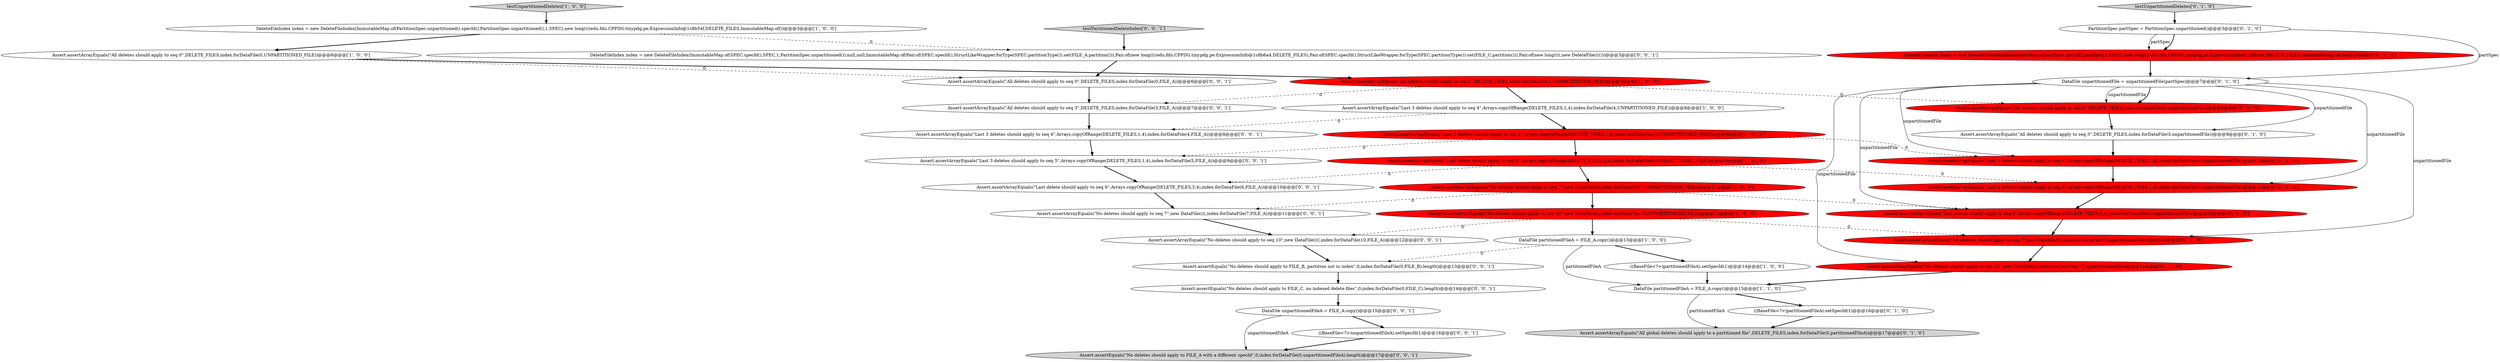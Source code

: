 digraph {
23 [style = filled, label = "Assert.assertArrayEquals(\"Last delete should apply to seq 6\",Arrays.copyOfRange(DELETE_FILES,3,4),index.forDataFile(6,unpartitionedFile))@@@12@@@['0', '1', '0']", fillcolor = red, shape = ellipse image = "AAA1AAABBB2BBB"];
27 [style = filled, label = "Assert.assertEquals(\"No deletes should apply to FILE_A with a different specId\",0,index.forDataFile(0,unpartitionedFileA).length)@@@17@@@['0', '0', '1']", fillcolor = lightgray, shape = ellipse image = "AAA0AAABBB3BBB"];
29 [style = filled, label = "Assert.assertEquals(\"No deletes should apply to FILE_C, no indexed delete files\",0,index.forDataFile(0,FILE_C).length)@@@14@@@['0', '0', '1']", fillcolor = white, shape = ellipse image = "AAA0AAABBB3BBB"];
7 [style = filled, label = "DataFile partitionedFileA = FILE_A.copy()@@@13@@@['1', '0', '0']", fillcolor = white, shape = ellipse image = "AAA0AAABBB1BBB"];
11 [style = filled, label = "Assert.assertArrayEquals(\"All deletes should apply to seq 3\",DELETE_FILES,index.forDataFile(3,UNPARTITIONED_FILE))@@@7@@@['1', '0', '0']", fillcolor = red, shape = ellipse image = "AAA1AAABBB1BBB"];
4 [style = filled, label = "Assert.assertArrayEquals(\"No deletes should apply to seq 7\",new DataFile((((,index.forDataFile(7,UNPARTITIONED_FILE))@@@11@@@['1', '0', '0']", fillcolor = red, shape = ellipse image = "AAA1AAABBB1BBB"];
22 [style = filled, label = "DeleteFileIndex index = new DeleteFileIndex(ImmutableMap.of(partSpec.specId(),partSpec,1,SPEC),new long((((edu.fdu.CPPDG.tinypdg.pe.ExpressionInfo@1c8b5ec,DELETE_FILES,ImmutableMap.of())@@@4@@@['0', '1', '0']", fillcolor = red, shape = ellipse image = "AAA1AAABBB2BBB"];
25 [style = filled, label = "DeleteFileIndex index = new DeleteFileIndex(ImmutableMap.of(SPEC.specId(),SPEC,1,PartitionSpec.unpartitioned()),null,null,ImmutableMap.of(Pair.of(SPEC.specId(),StructLikeWrapper.forType(SPEC.partitionType()).set(FILE_A.partition())),Pair.of(new long((((edu.fdu.CPPDG.tinypdg.pe.ExpressionInfo@1c8b6a4,DELETE_FILES),Pair.of(SPEC.specId(),StructLikeWrapper.forType(SPEC.partitionType()).set(FILE_C.partition())),Pair.of(new long((((,new DeleteFile(((()))@@@3@@@['0', '0', '1']", fillcolor = white, shape = ellipse image = "AAA0AAABBB3BBB"];
12 [style = filled, label = "PartitionSpec partSpec = PartitionSpec.unpartitioned()@@@3@@@['0', '1', '0']", fillcolor = white, shape = ellipse image = "AAA0AAABBB2BBB"];
8 [style = filled, label = "DeleteFileIndex index = new DeleteFileIndex(ImmutableMap.of(PartitionSpec.unpartitioned().specId(),PartitionSpec.unpartitioned(),1,SPEC),new long((((edu.fdu.CPPDG.tinypdg.pe.ExpressionInfo@1c8b54f,DELETE_FILES,ImmutableMap.of())@@@3@@@['1', '0', '0']", fillcolor = white, shape = ellipse image = "AAA0AAABBB1BBB"];
35 [style = filled, label = "DataFile unpartitionedFileA = FILE_A.copy()@@@15@@@['0', '0', '1']", fillcolor = white, shape = ellipse image = "AAA0AAABBB3BBB"];
31 [style = filled, label = "Assert.assertArrayEquals(\"No deletes should apply to seq 7\",new DataFile((((,index.forDataFile(7,FILE_A))@@@11@@@['0', '0', '1']", fillcolor = white, shape = ellipse image = "AAA0AAABBB3BBB"];
32 [style = filled, label = "Assert.assertArrayEquals(\"No deletes should apply to seq 10\",new DataFile((((,index.forDataFile(10,FILE_A))@@@12@@@['0', '0', '1']", fillcolor = white, shape = ellipse image = "AAA0AAABBB3BBB"];
17 [style = filled, label = "Assert.assertArrayEquals(\"Last 3 deletes should apply to seq 4\",Arrays.copyOfRange(DELETE_FILES,1,4),index.forDataFile(4,unpartitionedFile))@@@10@@@['0', '1', '0']", fillcolor = red, shape = ellipse image = "AAA1AAABBB2BBB"];
19 [style = filled, label = "Assert.assertArrayEquals(\"No deletes should apply to seq 7\",new DataFile((((,index.forDataFile(7,unpartitionedFile))@@@13@@@['0', '1', '0']", fillcolor = red, shape = ellipse image = "AAA1AAABBB2BBB"];
6 [style = filled, label = "((BaseFile<?>)partitionedFileA).setSpecId(1)@@@14@@@['1', '0', '0']", fillcolor = white, shape = ellipse image = "AAA0AAABBB1BBB"];
20 [style = filled, label = "Assert.assertArrayEquals(\"All global deletes should apply to a partitioned file\",DELETE_FILES,index.forDataFile(0,partitionedFileA))@@@17@@@['0', '1', '0']", fillcolor = lightgray, shape = ellipse image = "AAA0AAABBB2BBB"];
0 [style = filled, label = "Assert.assertArrayEquals(\"Last 3 deletes should apply to seq 5\",Arrays.copyOfRange(DELETE_FILES,1,4),index.forDataFile(5,UNPARTITIONED_FILE))@@@9@@@['1', '0', '0']", fillcolor = red, shape = ellipse image = "AAA1AAABBB1BBB"];
38 [style = filled, label = "Assert.assertEquals(\"No deletes should apply to FILE_B, partition not in index\",0,index.forDataFile(0,FILE_B).length)@@@13@@@['0', '0', '1']", fillcolor = white, shape = ellipse image = "AAA0AAABBB3BBB"];
37 [style = filled, label = "Assert.assertArrayEquals(\"Last delete should apply to seq 6\",Arrays.copyOfRange(DELETE_FILES,3,4),index.forDataFile(6,FILE_A))@@@10@@@['0', '0', '1']", fillcolor = white, shape = ellipse image = "AAA0AAABBB3BBB"];
36 [style = filled, label = "testPartitionedDeleteIndex['0', '0', '1']", fillcolor = lightgray, shape = diamond image = "AAA0AAABBB3BBB"];
5 [style = filled, label = "DataFile partitionedFileA = FILE_A.copy()@@@15@@@['1', '1', '0']", fillcolor = white, shape = ellipse image = "AAA0AAABBB1BBB"];
2 [style = filled, label = "Assert.assertArrayEquals(\"Last 3 deletes should apply to seq 4\",Arrays.copyOfRange(DELETE_FILES,1,4),index.forDataFile(4,UNPARTITIONED_FILE))@@@8@@@['1', '0', '0']", fillcolor = white, shape = ellipse image = "AAA0AAABBB1BBB"];
15 [style = filled, label = "Assert.assertArrayEquals(\"All deletes should apply to seq 0\",DELETE_FILES,index.forDataFile(0,unpartitionedFile))@@@8@@@['0', '1', '0']", fillcolor = red, shape = ellipse image = "AAA1AAABBB2BBB"];
18 [style = filled, label = "((BaseFile<?>)partitionedFileA).setSpecId(1)@@@16@@@['0', '1', '0']", fillcolor = white, shape = ellipse image = "AAA0AAABBB2BBB"];
24 [style = filled, label = "DataFile unpartitionedFile = unpartitionedFile(partSpec)@@@7@@@['0', '1', '0']", fillcolor = white, shape = ellipse image = "AAA0AAABBB2BBB"];
14 [style = filled, label = "Assert.assertArrayEquals(\"Last 3 deletes should apply to seq 5\",Arrays.copyOfRange(DELETE_FILES,1,4),index.forDataFile(5,unpartitionedFile))@@@11@@@['0', '1', '0']", fillcolor = red, shape = ellipse image = "AAA1AAABBB2BBB"];
30 [style = filled, label = "Assert.assertArrayEquals(\"Last 3 deletes should apply to seq 4\",Arrays.copyOfRange(DELETE_FILES,1,4),index.forDataFile(4,FILE_A))@@@8@@@['0', '0', '1']", fillcolor = white, shape = ellipse image = "AAA0AAABBB3BBB"];
1 [style = filled, label = "Assert.assertArrayEquals(\"No deletes should apply to seq 10\",new DataFile((((,index.forDataFile(10,UNPARTITIONED_FILE))@@@12@@@['1', '0', '0']", fillcolor = red, shape = ellipse image = "AAA1AAABBB1BBB"];
34 [style = filled, label = "Assert.assertArrayEquals(\"Last 3 deletes should apply to seq 5\",Arrays.copyOfRange(DELETE_FILES,1,4),index.forDataFile(5,FILE_A))@@@9@@@['0', '0', '1']", fillcolor = white, shape = ellipse image = "AAA0AAABBB3BBB"];
26 [style = filled, label = "((BaseFile<?>)unpartitionedFileA).setSpecId(1)@@@16@@@['0', '0', '1']", fillcolor = white, shape = ellipse image = "AAA0AAABBB3BBB"];
13 [style = filled, label = "Assert.assertArrayEquals(\"All deletes should apply to seq 3\",DELETE_FILES,index.forDataFile(3,unpartitionedFile))@@@9@@@['0', '1', '0']", fillcolor = white, shape = ellipse image = "AAA0AAABBB2BBB"];
33 [style = filled, label = "Assert.assertArrayEquals(\"All deletes should apply to seq 3\",DELETE_FILES,index.forDataFile(3,FILE_A))@@@7@@@['0', '0', '1']", fillcolor = white, shape = ellipse image = "AAA0AAABBB3BBB"];
21 [style = filled, label = "Assert.assertArrayEquals(\"No deletes should apply to seq 10\",new DataFile((((,index.forDataFile(10,unpartitionedFile))@@@14@@@['0', '1', '0']", fillcolor = red, shape = ellipse image = "AAA1AAABBB2BBB"];
16 [style = filled, label = "testUnpartitionedDeletes['0', '1', '0']", fillcolor = lightgray, shape = diamond image = "AAA0AAABBB2BBB"];
28 [style = filled, label = "Assert.assertArrayEquals(\"All deletes should apply to seq 0\",DELETE_FILES,index.forDataFile(0,FILE_A))@@@6@@@['0', '0', '1']", fillcolor = white, shape = ellipse image = "AAA0AAABBB3BBB"];
10 [style = filled, label = "testUnpartitionedDeletes['1', '0', '0']", fillcolor = lightgray, shape = diamond image = "AAA0AAABBB1BBB"];
3 [style = filled, label = "Assert.assertArrayEquals(\"Last delete should apply to seq 6\",Arrays.copyOfRange(DELETE_FILES,3,4),index.forDataFile(6,UNPARTITIONED_FILE))@@@10@@@['1', '0', '0']", fillcolor = red, shape = ellipse image = "AAA1AAABBB1BBB"];
9 [style = filled, label = "Assert.assertArrayEquals(\"All deletes should apply to seq 0\",DELETE_FILES,index.forDataFile(0,UNPARTITIONED_FILE))@@@6@@@['1', '0', '0']", fillcolor = white, shape = ellipse image = "AAA0AAABBB1BBB"];
0->3 [style = bold, label=""];
24->19 [style = solid, label="unpartitionedFile"];
15->13 [style = bold, label=""];
25->28 [style = bold, label=""];
9->11 [style = bold, label=""];
5->20 [style = solid, label="partitionedFileA"];
24->14 [style = solid, label="unpartitionedFile"];
12->24 [style = solid, label="partSpec"];
12->22 [style = solid, label="partSpec"];
11->15 [style = dashed, label="0"];
11->33 [style = dashed, label="0"];
3->37 [style = dashed, label="0"];
31->32 [style = bold, label=""];
38->29 [style = bold, label=""];
9->28 [style = dashed, label="0"];
24->21 [style = solid, label="unpartitionedFile"];
1->19 [style = dashed, label="0"];
4->31 [style = dashed, label="0"];
30->34 [style = bold, label=""];
5->18 [style = bold, label=""];
35->27 [style = solid, label="unpartitionedFileA"];
1->32 [style = dashed, label="0"];
2->30 [style = dashed, label="0"];
0->17 [style = dashed, label="0"];
3->4 [style = bold, label=""];
1->7 [style = bold, label=""];
11->2 [style = bold, label=""];
24->23 [style = solid, label="unpartitionedFile"];
32->38 [style = bold, label=""];
21->5 [style = bold, label=""];
6->5 [style = bold, label=""];
13->17 [style = bold, label=""];
18->20 [style = bold, label=""];
2->0 [style = bold, label=""];
26->27 [style = bold, label=""];
36->25 [style = bold, label=""];
28->33 [style = bold, label=""];
10->8 [style = bold, label=""];
14->23 [style = bold, label=""];
34->37 [style = bold, label=""];
37->31 [style = bold, label=""];
17->14 [style = bold, label=""];
24->17 [style = solid, label="unpartitionedFile"];
23->19 [style = bold, label=""];
7->38 [style = dashed, label="0"];
7->6 [style = bold, label=""];
8->9 [style = bold, label=""];
33->30 [style = bold, label=""];
0->34 [style = dashed, label="0"];
8->25 [style = dashed, label="0"];
24->13 [style = solid, label="unpartitionedFile"];
24->15 [style = solid, label="unpartitionedFile"];
4->1 [style = bold, label=""];
7->5 [style = solid, label="partitionedFileA"];
29->35 [style = bold, label=""];
22->24 [style = bold, label=""];
3->14 [style = dashed, label="0"];
4->23 [style = dashed, label="0"];
16->12 [style = bold, label=""];
35->26 [style = bold, label=""];
12->22 [style = bold, label=""];
24->15 [style = bold, label=""];
19->21 [style = bold, label=""];
}
